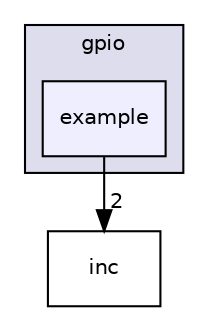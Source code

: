 digraph "fpsoc/driver/ps_driver/gpio/example" {
  compound=true
  node [ fontsize="10", fontname="Helvetica"];
  edge [ labelfontsize="10", labelfontname="Helvetica"];
  subgraph clusterdir_3f25ed7487b4f3184dd72ff440579e0f {
    graph [ bgcolor="#ddddee", pencolor="black", label="gpio" fontname="Helvetica", fontsize="10", URL="dir_3f25ed7487b4f3184dd72ff440579e0f.html"]
  dir_b114fac0e5f67aeef0e4f47b0c40b470 [shape=box, label="example", style="filled", fillcolor="#eeeeff", pencolor="black", URL="dir_b114fac0e5f67aeef0e4f47b0c40b470.html"];
  }
  dir_e81bfb74570cb0bda9f0e33877561163 [shape=box label="inc" URL="dir_e81bfb74570cb0bda9f0e33877561163.html"];
  dir_b114fac0e5f67aeef0e4f47b0c40b470->dir_e81bfb74570cb0bda9f0e33877561163 [headlabel="2", labeldistance=1.5 headhref="dir_000004_000005.html"];
}
